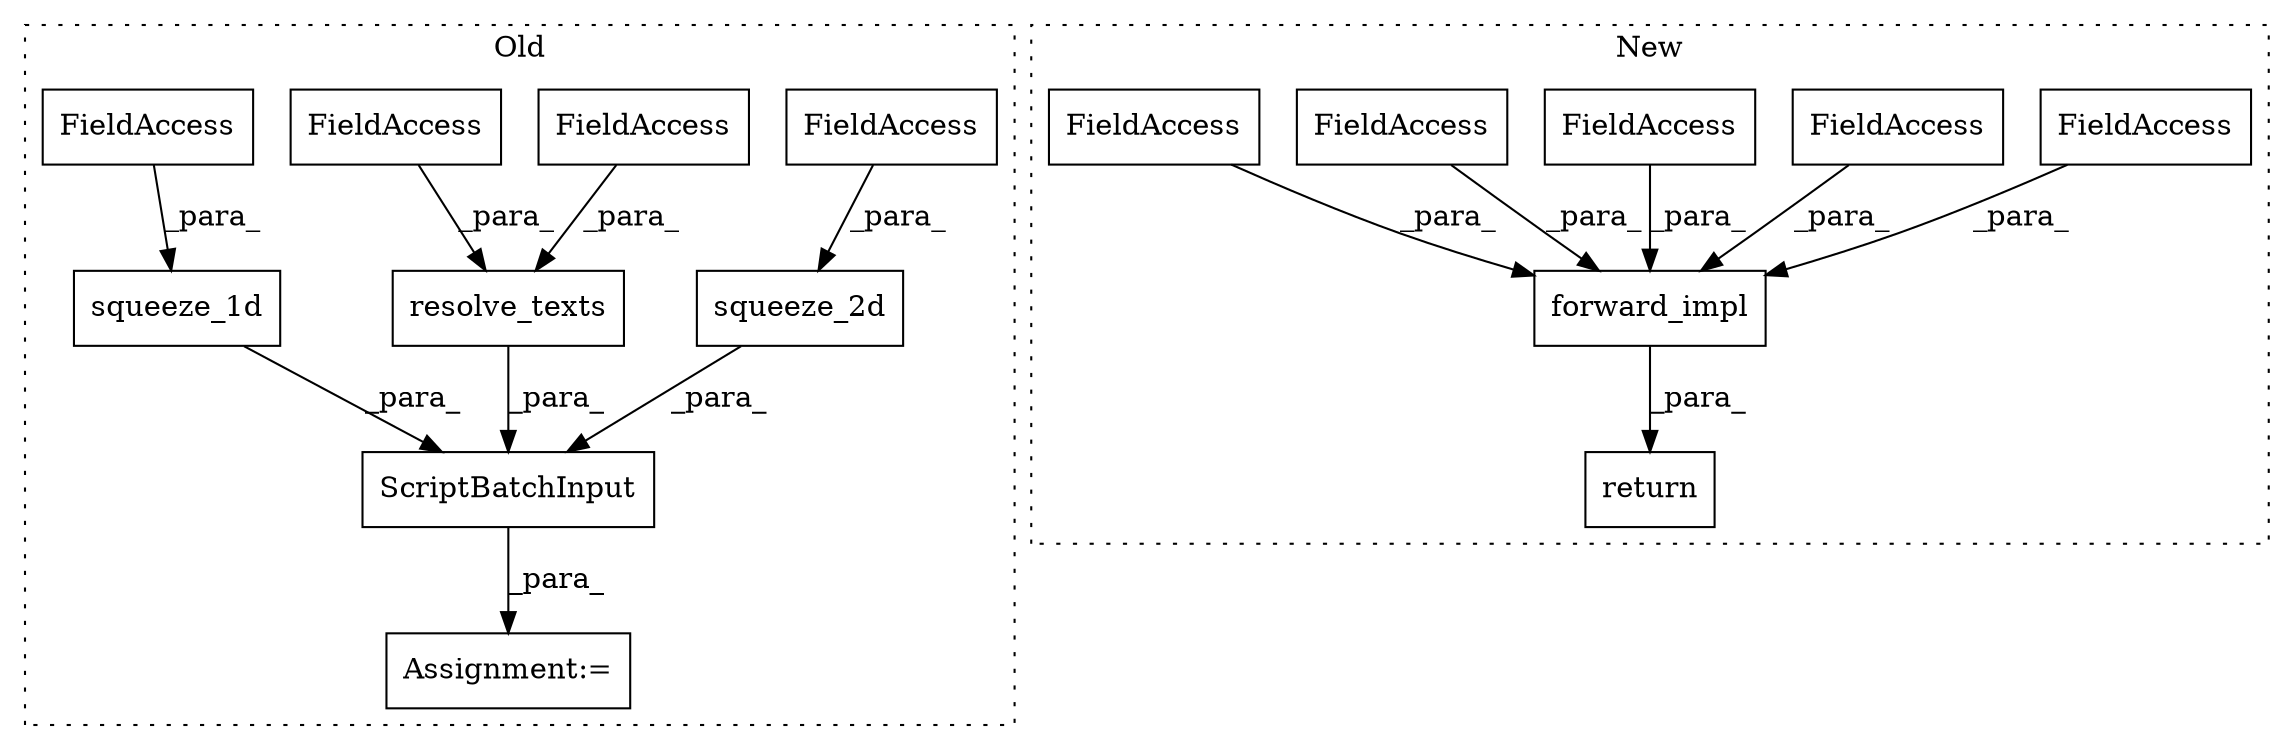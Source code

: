 digraph G {
subgraph cluster0 {
1 [label="ScriptBatchInput" a="32" s="11777,11867" l="17,1" shape="box"];
3 [label="squeeze_2d" a="32" s="11827,11844" l="11,1" shape="box"];
4 [label="squeeze_1d" a="32" s="11846,11866" l="11,1" shape="box"];
5 [label="resolve_texts" a="32" s="11794,11825" l="14,1" shape="box"];
6 [label="FieldAccess" a="22" s="11814" l="11" shape="box"];
7 [label="Assignment:=" a="7" s="11776" l="1" shape="box"];
9 [label="FieldAccess" a="22" s="11838" l="6" shape="box"];
10 [label="FieldAccess" a="22" s="11857" l="9" shape="box"];
16 [label="FieldAccess" a="22" s="11808" l="5" shape="box"];
label = "Old";
style="dotted";
}
subgraph cluster1 {
2 [label="forward_impl" a="32" s="9078,9136" l="13,1" shape="box"];
8 [label="return" a="41" s="9066" l="7" shape="box"];
11 [label="FieldAccess" a="22" s="9097" l="11" shape="box"];
12 [label="FieldAccess" a="22" s="9116" l="9" shape="box"];
13 [label="FieldAccess" a="22" s="9109" l="6" shape="box"];
14 [label="FieldAccess" a="22" s="9091" l="5" shape="box"];
15 [label="FieldAccess" a="22" s="9126" l="10" shape="box"];
label = "New";
style="dotted";
}
1 -> 7 [label="_para_"];
2 -> 8 [label="_para_"];
3 -> 1 [label="_para_"];
4 -> 1 [label="_para_"];
5 -> 1 [label="_para_"];
6 -> 5 [label="_para_"];
9 -> 3 [label="_para_"];
10 -> 4 [label="_para_"];
11 -> 2 [label="_para_"];
12 -> 2 [label="_para_"];
13 -> 2 [label="_para_"];
14 -> 2 [label="_para_"];
15 -> 2 [label="_para_"];
16 -> 5 [label="_para_"];
}